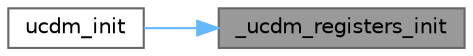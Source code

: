 digraph "_ucdm_registers_init"
{
 // INTERACTIVE_SVG=YES
 // LATEX_PDF_SIZE
  bgcolor="transparent";
  edge [fontname=Helvetica,fontsize=10,labelfontname=Helvetica,labelfontsize=10];
  node [fontname=Helvetica,fontsize=10,shape=box,height=0.2,width=0.4];
  rankdir="RL";
  Node1 [id="Node000001",label="_ucdm_registers_init",height=0.2,width=0.4,color="gray40", fillcolor="grey60", style="filled", fontcolor="black",tooltip=" "];
  Node1 -> Node2 [id="edge1_Node000001_Node000002",dir="back",color="steelblue1",style="solid",tooltip=" "];
  Node2 [id="Node000002",label="ucdm_init",height=0.2,width=0.4,color="grey40", fillcolor="white", style="filled",URL="$ucdm_8c.html#a8be24db9dca287a7aa7b38d12c2969d9",tooltip="Intitialize the UCDM subsystem."];
}
